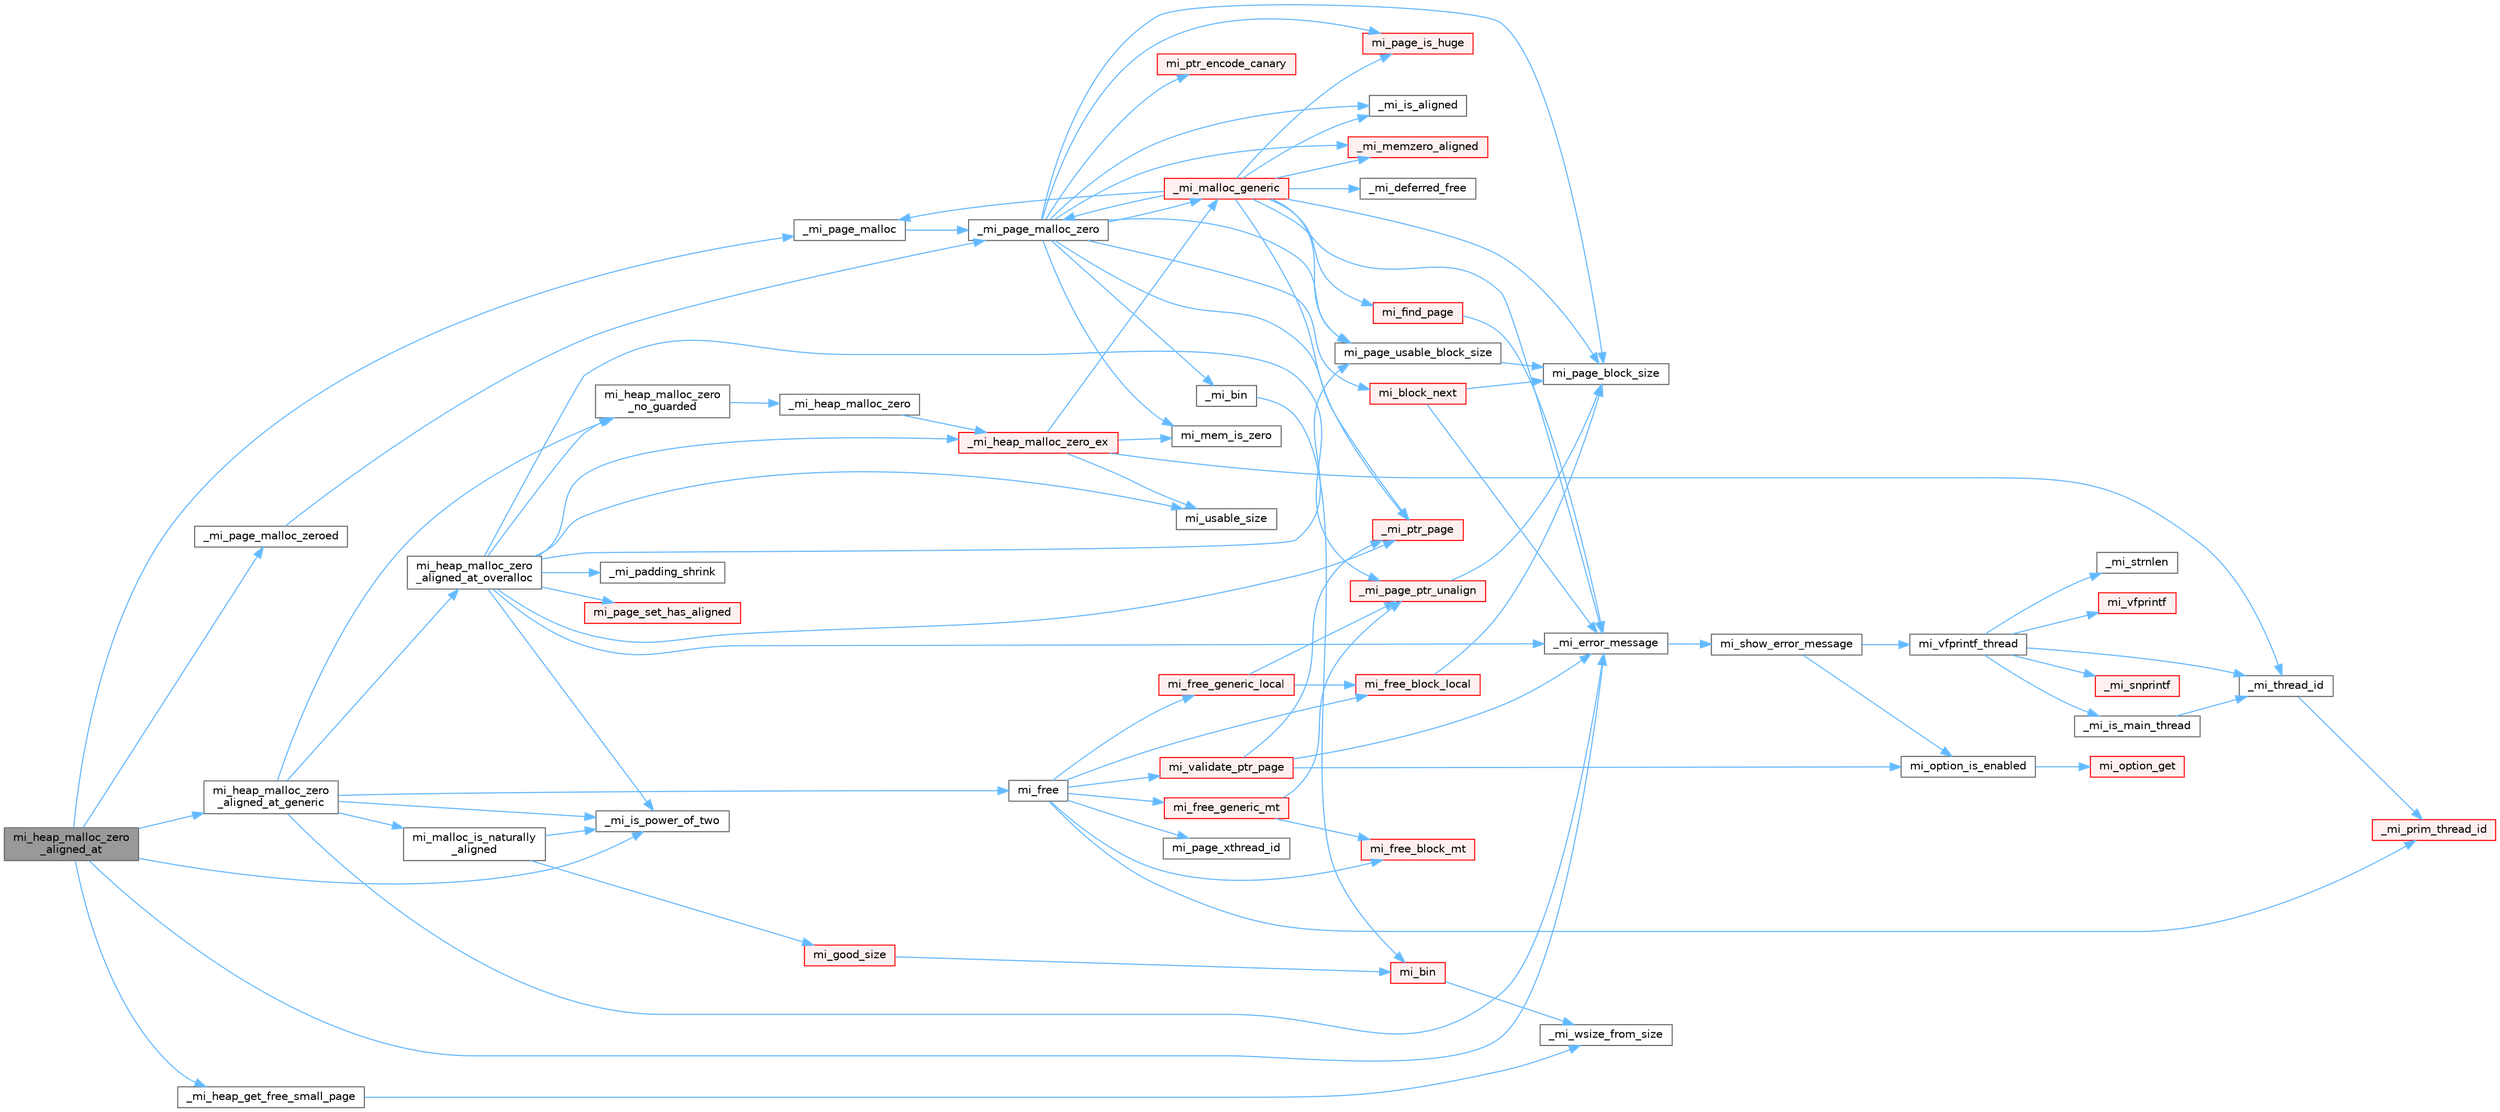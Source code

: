digraph "mi_heap_malloc_zero_aligned_at"
{
 // LATEX_PDF_SIZE
  bgcolor="transparent";
  edge [fontname=Helvetica,fontsize=10,labelfontname=Helvetica,labelfontsize=10];
  node [fontname=Helvetica,fontsize=10,shape=box,height=0.2,width=0.4];
  rankdir="LR";
  Node1 [id="Node000001",label="mi_heap_malloc_zero\l_aligned_at",height=0.2,width=0.4,color="gray40", fillcolor="grey60", style="filled", fontcolor="black",tooltip=" "];
  Node1 -> Node2 [id="edge90_Node000001_Node000002",color="steelblue1",style="solid",tooltip=" "];
  Node2 [id="Node000002",label="_mi_error_message",height=0.2,width=0.4,color="grey40", fillcolor="white", style="filled",URL="$options_8c.html#a2bebc073bcaac71658e57bb260c2e426",tooltip=" "];
  Node2 -> Node3 [id="edge91_Node000002_Node000003",color="steelblue1",style="solid",tooltip=" "];
  Node3 [id="Node000003",label="mi_show_error_message",height=0.2,width=0.4,color="grey40", fillcolor="white", style="filled",URL="$options_8c.html#a025f32c63014753e87fd7a579d2bb8aa",tooltip=" "];
  Node3 -> Node4 [id="edge92_Node000003_Node000004",color="steelblue1",style="solid",tooltip=" "];
  Node4 [id="Node000004",label="mi_option_is_enabled",height=0.2,width=0.4,color="grey40", fillcolor="white", style="filled",URL="$group__options.html#ga459ad98f18b3fc9275474807fe0ca188",tooltip=" "];
  Node4 -> Node5 [id="edge93_Node000004_Node000005",color="steelblue1",style="solid",tooltip=" "];
  Node5 [id="Node000005",label="mi_option_get",height=0.2,width=0.4,color="red", fillcolor="#FFF0F0", style="filled",URL="$group__options.html#ga7e8af195cc81d3fa64ccf2662caa565a",tooltip=" "];
  Node3 -> Node18 [id="edge94_Node000003_Node000018",color="steelblue1",style="solid",tooltip=" "];
  Node18 [id="Node000018",label="mi_vfprintf_thread",height=0.2,width=0.4,color="grey40", fillcolor="white", style="filled",URL="$options_8c.html#a4af8263c139d04a876914f39024a7424",tooltip=" "];
  Node18 -> Node19 [id="edge95_Node000018_Node000019",color="steelblue1",style="solid",tooltip=" "];
  Node19 [id="Node000019",label="_mi_is_main_thread",height=0.2,width=0.4,color="grey40", fillcolor="white", style="filled",URL="$_e_a_s_t_l_2packages_2mimalloc_2src_2init_8c.html#a008e0a28e7c86b15a04094d595e2c327",tooltip=" "];
  Node19 -> Node20 [id="edge96_Node000019_Node000020",color="steelblue1",style="solid",tooltip=" "];
  Node20 [id="Node000020",label="_mi_thread_id",height=0.2,width=0.4,color="grey40", fillcolor="white", style="filled",URL="$_e_a_s_t_l_2packages_2mimalloc_2src_2init_8c.html#a43068a36d7dea6ccf1e3558a27e22993",tooltip=" "];
  Node20 -> Node21 [id="edge97_Node000020_Node000021",color="steelblue1",style="solid",tooltip=" "];
  Node21 [id="Node000021",label="_mi_prim_thread_id",height=0.2,width=0.4,color="red", fillcolor="#FFF0F0", style="filled",URL="$prim_8h.html#a3875c92cbb791d0a7c69bc1fd2df6804",tooltip=" "];
  Node18 -> Node23 [id="edge98_Node000018_Node000023",color="steelblue1",style="solid",tooltip=" "];
  Node23 [id="Node000023",label="_mi_snprintf",height=0.2,width=0.4,color="red", fillcolor="#FFF0F0", style="filled",URL="$libc_8c.html#a6c2f4673e3317f332571bc1bec18c49b",tooltip=" "];
  Node18 -> Node14 [id="edge99_Node000018_Node000014",color="steelblue1",style="solid",tooltip=" "];
  Node14 [id="Node000014",label="_mi_strnlen",height=0.2,width=0.4,color="grey40", fillcolor="white", style="filled",URL="$libc_8c.html#ae8577fe0d9bbe3fb90d2169caa1af943",tooltip=" "];
  Node18 -> Node20 [id="edge100_Node000018_Node000020",color="steelblue1",style="solid",tooltip=" "];
  Node18 -> Node30 [id="edge101_Node000018_Node000030",color="steelblue1",style="solid",tooltip=" "];
  Node30 [id="Node000030",label="mi_vfprintf",height=0.2,width=0.4,color="red", fillcolor="#FFF0F0", style="filled",URL="$options_8c.html#a1f31f62f178fb5309451aa44c8d25327",tooltip=" "];
  Node1 -> Node39 [id="edge102_Node000001_Node000039",color="steelblue1",style="solid",tooltip=" "];
  Node39 [id="Node000039",label="_mi_heap_get_free_small_page",height=0.2,width=0.4,color="grey40", fillcolor="white", style="filled",URL="$_e_a_s_t_l_2packages_2mimalloc_2include_2mimalloc_2internal_8h.html#a5ab9d8fb17d6213eb9789008e8d69ac1",tooltip=" "];
  Node39 -> Node40 [id="edge103_Node000039_Node000040",color="steelblue1",style="solid",tooltip=" "];
  Node40 [id="Node000040",label="_mi_wsize_from_size",height=0.2,width=0.4,color="grey40", fillcolor="white", style="filled",URL="$_e_a_s_t_l_2packages_2mimalloc_2include_2mimalloc_2internal_8h.html#a7d12fa8e45201ef1ba892c927d3b8ad1",tooltip=" "];
  Node1 -> Node41 [id="edge104_Node000001_Node000041",color="steelblue1",style="solid",tooltip=" "];
  Node41 [id="Node000041",label="_mi_is_power_of_two",height=0.2,width=0.4,color="grey40", fillcolor="white", style="filled",URL="$_e_a_s_t_l_2packages_2mimalloc_2include_2mimalloc_2internal_8h.html#ac46068515202fb9642f6b2610836bd82",tooltip=" "];
  Node1 -> Node42 [id="edge105_Node000001_Node000042",color="steelblue1",style="solid",tooltip=" "];
  Node42 [id="Node000042",label="_mi_page_malloc",height=0.2,width=0.4,color="grey40", fillcolor="white", style="filled",URL="$alloc_8c.html#a97c32575c2b27f4dc75af2429c45819d",tooltip=" "];
  Node42 -> Node43 [id="edge106_Node000042_Node000043",color="steelblue1",style="solid",tooltip=" "];
  Node43 [id="Node000043",label="_mi_page_malloc_zero",height=0.2,width=0.4,color="grey40", fillcolor="white", style="filled",URL="$alloc_8c.html#afd278f60e743bee5d9df559422f3455b",tooltip=" "];
  Node43 -> Node44 [id="edge107_Node000043_Node000044",color="steelblue1",style="solid",tooltip=" "];
  Node44 [id="Node000044",label="_mi_bin",height=0.2,width=0.4,color="grey40", fillcolor="white", style="filled",URL="$page-queue_8c.html#a0d92abe27db4a21968468b2fe73473d6",tooltip=" "];
  Node44 -> Node45 [id="edge108_Node000044_Node000045",color="steelblue1",style="solid",tooltip=" "];
  Node45 [id="Node000045",label="mi_bin",height=0.2,width=0.4,color="red", fillcolor="#FFF0F0", style="filled",URL="$page-queue_8c.html#accb1e44eb166c3b6fa8f5567d0acf085",tooltip=" "];
  Node45 -> Node40 [id="edge109_Node000045_Node000040",color="steelblue1",style="solid",tooltip=" "];
  Node43 -> Node49 [id="edge110_Node000043_Node000049",color="steelblue1",style="solid",tooltip=" "];
  Node49 [id="Node000049",label="_mi_is_aligned",height=0.2,width=0.4,color="grey40", fillcolor="white", style="filled",URL="$_e_a_s_t_l_2packages_2mimalloc_2include_2mimalloc_2internal_8h.html#ad446ae4d82cbdbd78dfbe46fa2330555",tooltip=" "];
  Node43 -> Node50 [id="edge111_Node000043_Node000050",color="steelblue1",style="solid",tooltip=" "];
  Node50 [id="Node000050",label="_mi_malloc_generic",height=0.2,width=0.4,color="red", fillcolor="#FFF0F0", style="filled",URL="$page_8c.html#adcb79462f17b2e37218412f941269aa7",tooltip=" "];
  Node50 -> Node51 [id="edge112_Node000050_Node000051",color="steelblue1",style="solid",tooltip=" "];
  Node51 [id="Node000051",label="_mi_deferred_free",height=0.2,width=0.4,color="grey40", fillcolor="white", style="filled",URL="$_e_a_s_t_l_2packages_2mimalloc_2include_2mimalloc_2internal_8h.html#aede81c520000cbb08ad669e096c94d51",tooltip=" "];
  Node50 -> Node2 [id="edge113_Node000050_Node000002",color="steelblue1",style="solid",tooltip=" "];
  Node50 -> Node49 [id="edge114_Node000050_Node000049",color="steelblue1",style="solid",tooltip=" "];
  Node50 -> Node52 [id="edge115_Node000050_Node000052",color="steelblue1",style="solid",tooltip=" "];
  Node52 [id="Node000052",label="_mi_memzero_aligned",height=0.2,width=0.4,color="red", fillcolor="#FFF0F0", style="filled",URL="$_e_a_s_t_l_2packages_2mimalloc_2include_2mimalloc_2internal_8h.html#aa1d3beee9d492fc175ac2584e50fd8ea",tooltip=" "];
  Node50 -> Node42 [id="edge116_Node000050_Node000042",color="steelblue1",style="solid",tooltip=" "];
  Node50 -> Node43 [id="edge117_Node000050_Node000043",color="steelblue1",style="solid",tooltip=" "];
  Node50 -> Node55 [id="edge118_Node000050_Node000055",color="steelblue1",style="solid",tooltip=" "];
  Node55 [id="Node000055",label="_mi_ptr_page",height=0.2,width=0.4,color="red", fillcolor="#FFF0F0", style="filled",URL="$_e_a_s_t_l_2packages_2mimalloc_2include_2mimalloc_2internal_8h.html#acd84a462a2045538d19ecc56e6cc29f6",tooltip=" "];
  Node50 -> Node62 [id="edge119_Node000050_Node000062",color="steelblue1",style="solid",tooltip=" "];
  Node62 [id="Node000062",label="mi_find_page",height=0.2,width=0.4,color="red", fillcolor="#FFF0F0", style="filled",URL="$page_8c.html#aeaa06e36da1cb82dbf0f99e7742ecff8",tooltip=" "];
  Node62 -> Node2 [id="edge120_Node000062_Node000002",color="steelblue1",style="solid",tooltip=" "];
  Node50 -> Node84 [id="edge121_Node000050_Node000084",color="steelblue1",style="solid",tooltip=" "];
  Node84 [id="Node000084",label="mi_page_block_size",height=0.2,width=0.4,color="grey40", fillcolor="white", style="filled",URL="$_e_a_s_t_l_2packages_2mimalloc_2include_2mimalloc_2internal_8h.html#a6134893990c1f09da2b40092ceecc780",tooltip=" "];
  Node50 -> Node253 [id="edge122_Node000050_Node000253",color="steelblue1",style="solid",tooltip=" "];
  Node253 [id="Node000253",label="mi_page_is_huge",height=0.2,width=0.4,color="red", fillcolor="#FFF0F0", style="filled",URL="$_e_a_s_t_l_2packages_2mimalloc_2include_2mimalloc_2internal_8h.html#aebe1b18846bd3fc16de5b52cd2250bec",tooltip=" "];
  Node50 -> Node448 [id="edge123_Node000050_Node000448",color="steelblue1",style="solid",tooltip=" "];
  Node448 [id="Node000448",label="mi_page_usable_block_size",height=0.2,width=0.4,color="grey40", fillcolor="white", style="filled",URL="$_e_a_s_t_l_2packages_2mimalloc_2include_2mimalloc_2internal_8h.html#a432abca03d059a7d40d8d39617afc8f7",tooltip=" "];
  Node448 -> Node84 [id="edge124_Node000448_Node000084",color="steelblue1",style="solid",tooltip=" "];
  Node43 -> Node52 [id="edge125_Node000043_Node000052",color="steelblue1",style="solid",tooltip=" "];
  Node43 -> Node55 [id="edge126_Node000043_Node000055",color="steelblue1",style="solid",tooltip=" "];
  Node43 -> Node269 [id="edge127_Node000043_Node000269",color="steelblue1",style="solid",tooltip=" "];
  Node269 [id="Node000269",label="mi_block_next",height=0.2,width=0.4,color="red", fillcolor="#FFF0F0", style="filled",URL="$_e_a_s_t_l_2packages_2mimalloc_2include_2mimalloc_2internal_8h.html#aaa5daf3a8b3db89666b6861cbb1e2f96",tooltip=" "];
  Node269 -> Node2 [id="edge128_Node000269_Node000002",color="steelblue1",style="solid",tooltip=" "];
  Node269 -> Node84 [id="edge129_Node000269_Node000084",color="steelblue1",style="solid",tooltip=" "];
  Node43 -> Node76 [id="edge130_Node000043_Node000076",color="steelblue1",style="solid",tooltip=" "];
  Node76 [id="Node000076",label="mi_mem_is_zero",height=0.2,width=0.4,color="grey40", fillcolor="white", style="filled",URL="$_e_a_s_t_l_2packages_2mimalloc_2include_2mimalloc_2internal_8h.html#a8391ae55dd6885bd38593f740fd349a4",tooltip=" "];
  Node43 -> Node84 [id="edge131_Node000043_Node000084",color="steelblue1",style="solid",tooltip=" "];
  Node43 -> Node253 [id="edge132_Node000043_Node000253",color="steelblue1",style="solid",tooltip=" "];
  Node43 -> Node448 [id="edge133_Node000043_Node000448",color="steelblue1",style="solid",tooltip=" "];
  Node43 -> Node449 [id="edge134_Node000043_Node000449",color="steelblue1",style="solid",tooltip=" "];
  Node449 [id="Node000449",label="mi_ptr_encode_canary",height=0.2,width=0.4,color="red", fillcolor="#FFF0F0", style="filled",URL="$_e_a_s_t_l_2packages_2mimalloc_2include_2mimalloc_2internal_8h.html#afc7cd0f28b20eddef19b40acd724a1cf",tooltip=" "];
  Node1 -> Node450 [id="edge135_Node000001_Node000450",color="steelblue1",style="solid",tooltip=" "];
  Node450 [id="Node000450",label="_mi_page_malloc_zeroed",height=0.2,width=0.4,color="grey40", fillcolor="white", style="filled",URL="$alloc_8c.html#adfd7ea63bc22fb012fb1b5ddcb0253d9",tooltip=" "];
  Node450 -> Node43 [id="edge136_Node000450_Node000043",color="steelblue1",style="solid",tooltip=" "];
  Node1 -> Node451 [id="edge137_Node000001_Node000451",color="steelblue1",style="solid",tooltip=" "];
  Node451 [id="Node000451",label="mi_heap_malloc_zero\l_aligned_at_generic",height=0.2,width=0.4,color="grey40", fillcolor="white", style="filled",URL="$alloc-aligned_8c.html#af2d93c20264f100910f38ae10bd6e9d8",tooltip=" "];
  Node451 -> Node2 [id="edge138_Node000451_Node000002",color="steelblue1",style="solid",tooltip=" "];
  Node451 -> Node41 [id="edge139_Node000451_Node000041",color="steelblue1",style="solid",tooltip=" "];
  Node451 -> Node452 [id="edge140_Node000451_Node000452",color="steelblue1",style="solid",tooltip=" "];
  Node452 [id="Node000452",label="mi_free",height=0.2,width=0.4,color="grey40", fillcolor="white", style="filled",URL="$group__malloc.html#gaf2c7b89c327d1f60f59e68b9ea644d95",tooltip=" "];
  Node452 -> Node21 [id="edge141_Node000452_Node000021",color="steelblue1",style="solid",tooltip=" "];
  Node452 -> Node453 [id="edge142_Node000452_Node000453",color="steelblue1",style="solid",tooltip=" "];
  Node453 [id="Node000453",label="mi_free_block_local",height=0.2,width=0.4,color="red", fillcolor="#FFF0F0", style="filled",URL="$free_8c.html#a4ea336aeb08fb4786186f6087a751d3c",tooltip=" "];
  Node453 -> Node84 [id="edge143_Node000453_Node000084",color="steelblue1",style="solid",tooltip=" "];
  Node452 -> Node462 [id="edge144_Node000452_Node000462",color="steelblue1",style="solid",tooltip=" "];
  Node462 [id="Node000462",label="mi_free_block_mt",height=0.2,width=0.4,color="red", fillcolor="#FFF0F0", style="filled",URL="$free_8c.html#af5ffcf95b8bfc34e499ae3b203e72475",tooltip=" "];
  Node452 -> Node477 [id="edge145_Node000452_Node000477",color="steelblue1",style="solid",tooltip=" "];
  Node477 [id="Node000477",label="mi_free_generic_local",height=0.2,width=0.4,color="red", fillcolor="#FFF0F0", style="filled",URL="$free_8c.html#a2e61936ec89160d051a72f0d1f95424f",tooltip=" "];
  Node477 -> Node475 [id="edge146_Node000477_Node000475",color="steelblue1",style="solid",tooltip=" "];
  Node475 [id="Node000475",label="_mi_page_ptr_unalign",height=0.2,width=0.4,color="red", fillcolor="#FFF0F0", style="filled",URL="$free_8c.html#a02c896f799e571b628b2d7747ca9f771",tooltip=" "];
  Node475 -> Node84 [id="edge147_Node000475_Node000084",color="steelblue1",style="solid",tooltip=" "];
  Node477 -> Node453 [id="edge148_Node000477_Node000453",color="steelblue1",style="solid",tooltip=" "];
  Node452 -> Node479 [id="edge149_Node000452_Node000479",color="steelblue1",style="solid",tooltip=" "];
  Node479 [id="Node000479",label="mi_free_generic_mt",height=0.2,width=0.4,color="red", fillcolor="#FFF0F0", style="filled",URL="$free_8c.html#acc3316883c1cf74f78cb41e5d1b46ced",tooltip=" "];
  Node479 -> Node475 [id="edge150_Node000479_Node000475",color="steelblue1",style="solid",tooltip=" "];
  Node479 -> Node462 [id="edge151_Node000479_Node000462",color="steelblue1",style="solid",tooltip=" "];
  Node452 -> Node247 [id="edge152_Node000452_Node000247",color="steelblue1",style="solid",tooltip=" "];
  Node247 [id="Node000247",label="mi_page_xthread_id",height=0.2,width=0.4,color="grey40", fillcolor="white", style="filled",URL="$_e_a_s_t_l_2packages_2mimalloc_2include_2mimalloc_2internal_8h.html#af15a53be4fb9aa00af3c25632b1b1dac",tooltip=" "];
  Node452 -> Node476 [id="edge153_Node000452_Node000476",color="steelblue1",style="solid",tooltip=" "];
  Node476 [id="Node000476",label="mi_validate_ptr_page",height=0.2,width=0.4,color="red", fillcolor="#FFF0F0", style="filled",URL="$free_8c.html#a3c325fa47ff6342dca1b913607844b93",tooltip=" "];
  Node476 -> Node2 [id="edge154_Node000476_Node000002",color="steelblue1",style="solid",tooltip=" "];
  Node476 -> Node55 [id="edge155_Node000476_Node000055",color="steelblue1",style="solid",tooltip=" "];
  Node476 -> Node4 [id="edge156_Node000476_Node000004",color="steelblue1",style="solid",tooltip=" "];
  Node451 -> Node480 [id="edge157_Node000451_Node000480",color="steelblue1",style="solid",tooltip=" "];
  Node480 [id="Node000480",label="mi_heap_malloc_zero\l_aligned_at_overalloc",height=0.2,width=0.4,color="grey40", fillcolor="white", style="filled",URL="$alloc-aligned_8c.html#a9148a575dc5a2a120d4fd4a584a124cb",tooltip=" "];
  Node480 -> Node2 [id="edge158_Node000480_Node000002",color="steelblue1",style="solid",tooltip=" "];
  Node480 -> Node481 [id="edge159_Node000480_Node000481",color="steelblue1",style="solid",tooltip=" "];
  Node481 [id="Node000481",label="_mi_heap_malloc_zero_ex",height=0.2,width=0.4,color="red", fillcolor="#FFF0F0", style="filled",URL="$alloc_8c.html#a834d11c48c89145e6844b786afa5b7f1",tooltip=" "];
  Node481 -> Node50 [id="edge160_Node000481_Node000050",color="steelblue1",style="solid",tooltip=" "];
  Node481 -> Node20 [id="edge161_Node000481_Node000020",color="steelblue1",style="solid",tooltip=" "];
  Node481 -> Node76 [id="edge162_Node000481_Node000076",color="steelblue1",style="solid",tooltip=" "];
  Node481 -> Node483 [id="edge163_Node000481_Node000483",color="steelblue1",style="solid",tooltip=" "];
  Node483 [id="Node000483",label="mi_usable_size",height=0.2,width=0.4,color="grey40", fillcolor="white", style="filled",URL="$group__extended.html#ga089c859d9eddc5f9b4bd946cd53cebee",tooltip=" "];
  Node480 -> Node41 [id="edge164_Node000480_Node000041",color="steelblue1",style="solid",tooltip=" "];
  Node480 -> Node484 [id="edge165_Node000480_Node000484",color="steelblue1",style="solid",tooltip=" "];
  Node484 [id="Node000484",label="_mi_padding_shrink",height=0.2,width=0.4,color="grey40", fillcolor="white", style="filled",URL="$free_8c.html#a2ca7e9c13b02f9086a3f96498e49782e",tooltip=" "];
  Node480 -> Node475 [id="edge166_Node000480_Node000475",color="steelblue1",style="solid",tooltip=" "];
  Node480 -> Node55 [id="edge167_Node000480_Node000055",color="steelblue1",style="solid",tooltip=" "];
  Node480 -> Node485 [id="edge168_Node000480_Node000485",color="steelblue1",style="solid",tooltip=" "];
  Node485 [id="Node000485",label="mi_heap_malloc_zero\l_no_guarded",height=0.2,width=0.4,color="grey40", fillcolor="white", style="filled",URL="$alloc-aligned_8c.html#a4259bf6eedc404e48de0fa8c94441d51",tooltip=" "];
  Node485 -> Node486 [id="edge169_Node000485_Node000486",color="steelblue1",style="solid",tooltip=" "];
  Node486 [id="Node000486",label="_mi_heap_malloc_zero",height=0.2,width=0.4,color="grey40", fillcolor="white", style="filled",URL="$alloc_8c.html#a4f6dd9bc8d4e47e98566ee77883d703e",tooltip=" "];
  Node486 -> Node481 [id="edge170_Node000486_Node000481",color="steelblue1",style="solid",tooltip=" "];
  Node480 -> Node266 [id="edge171_Node000480_Node000266",color="steelblue1",style="solid",tooltip=" "];
  Node266 [id="Node000266",label="mi_page_set_has_aligned",height=0.2,width=0.4,color="red", fillcolor="#FFF0F0", style="filled",URL="$_e_a_s_t_l_2packages_2mimalloc_2include_2mimalloc_2internal_8h.html#a41000a967469e2e727f5f8670c8d37e1",tooltip=" "];
  Node480 -> Node448 [id="edge172_Node000480_Node000448",color="steelblue1",style="solid",tooltip=" "];
  Node480 -> Node483 [id="edge173_Node000480_Node000483",color="steelblue1",style="solid",tooltip=" "];
  Node451 -> Node485 [id="edge174_Node000451_Node000485",color="steelblue1",style="solid",tooltip=" "];
  Node451 -> Node487 [id="edge175_Node000451_Node000487",color="steelblue1",style="solid",tooltip=" "];
  Node487 [id="Node000487",label="mi_malloc_is_naturally\l_aligned",height=0.2,width=0.4,color="grey40", fillcolor="white", style="filled",URL="$alloc-aligned_8c.html#abaff374f59bcf05e8f548aa8609ae9bc",tooltip=" "];
  Node487 -> Node41 [id="edge176_Node000487_Node000041",color="steelblue1",style="solid",tooltip=" "];
  Node487 -> Node488 [id="edge177_Node000487_Node000488",color="steelblue1",style="solid",tooltip=" "];
  Node488 [id="Node000488",label="mi_good_size",height=0.2,width=0.4,color="red", fillcolor="#FFF0F0", style="filled",URL="$group__extended.html#gac057927cd06c854b45fe7847e921bd47",tooltip=" "];
  Node488 -> Node45 [id="edge178_Node000488_Node000045",color="steelblue1",style="solid",tooltip=" "];
}
